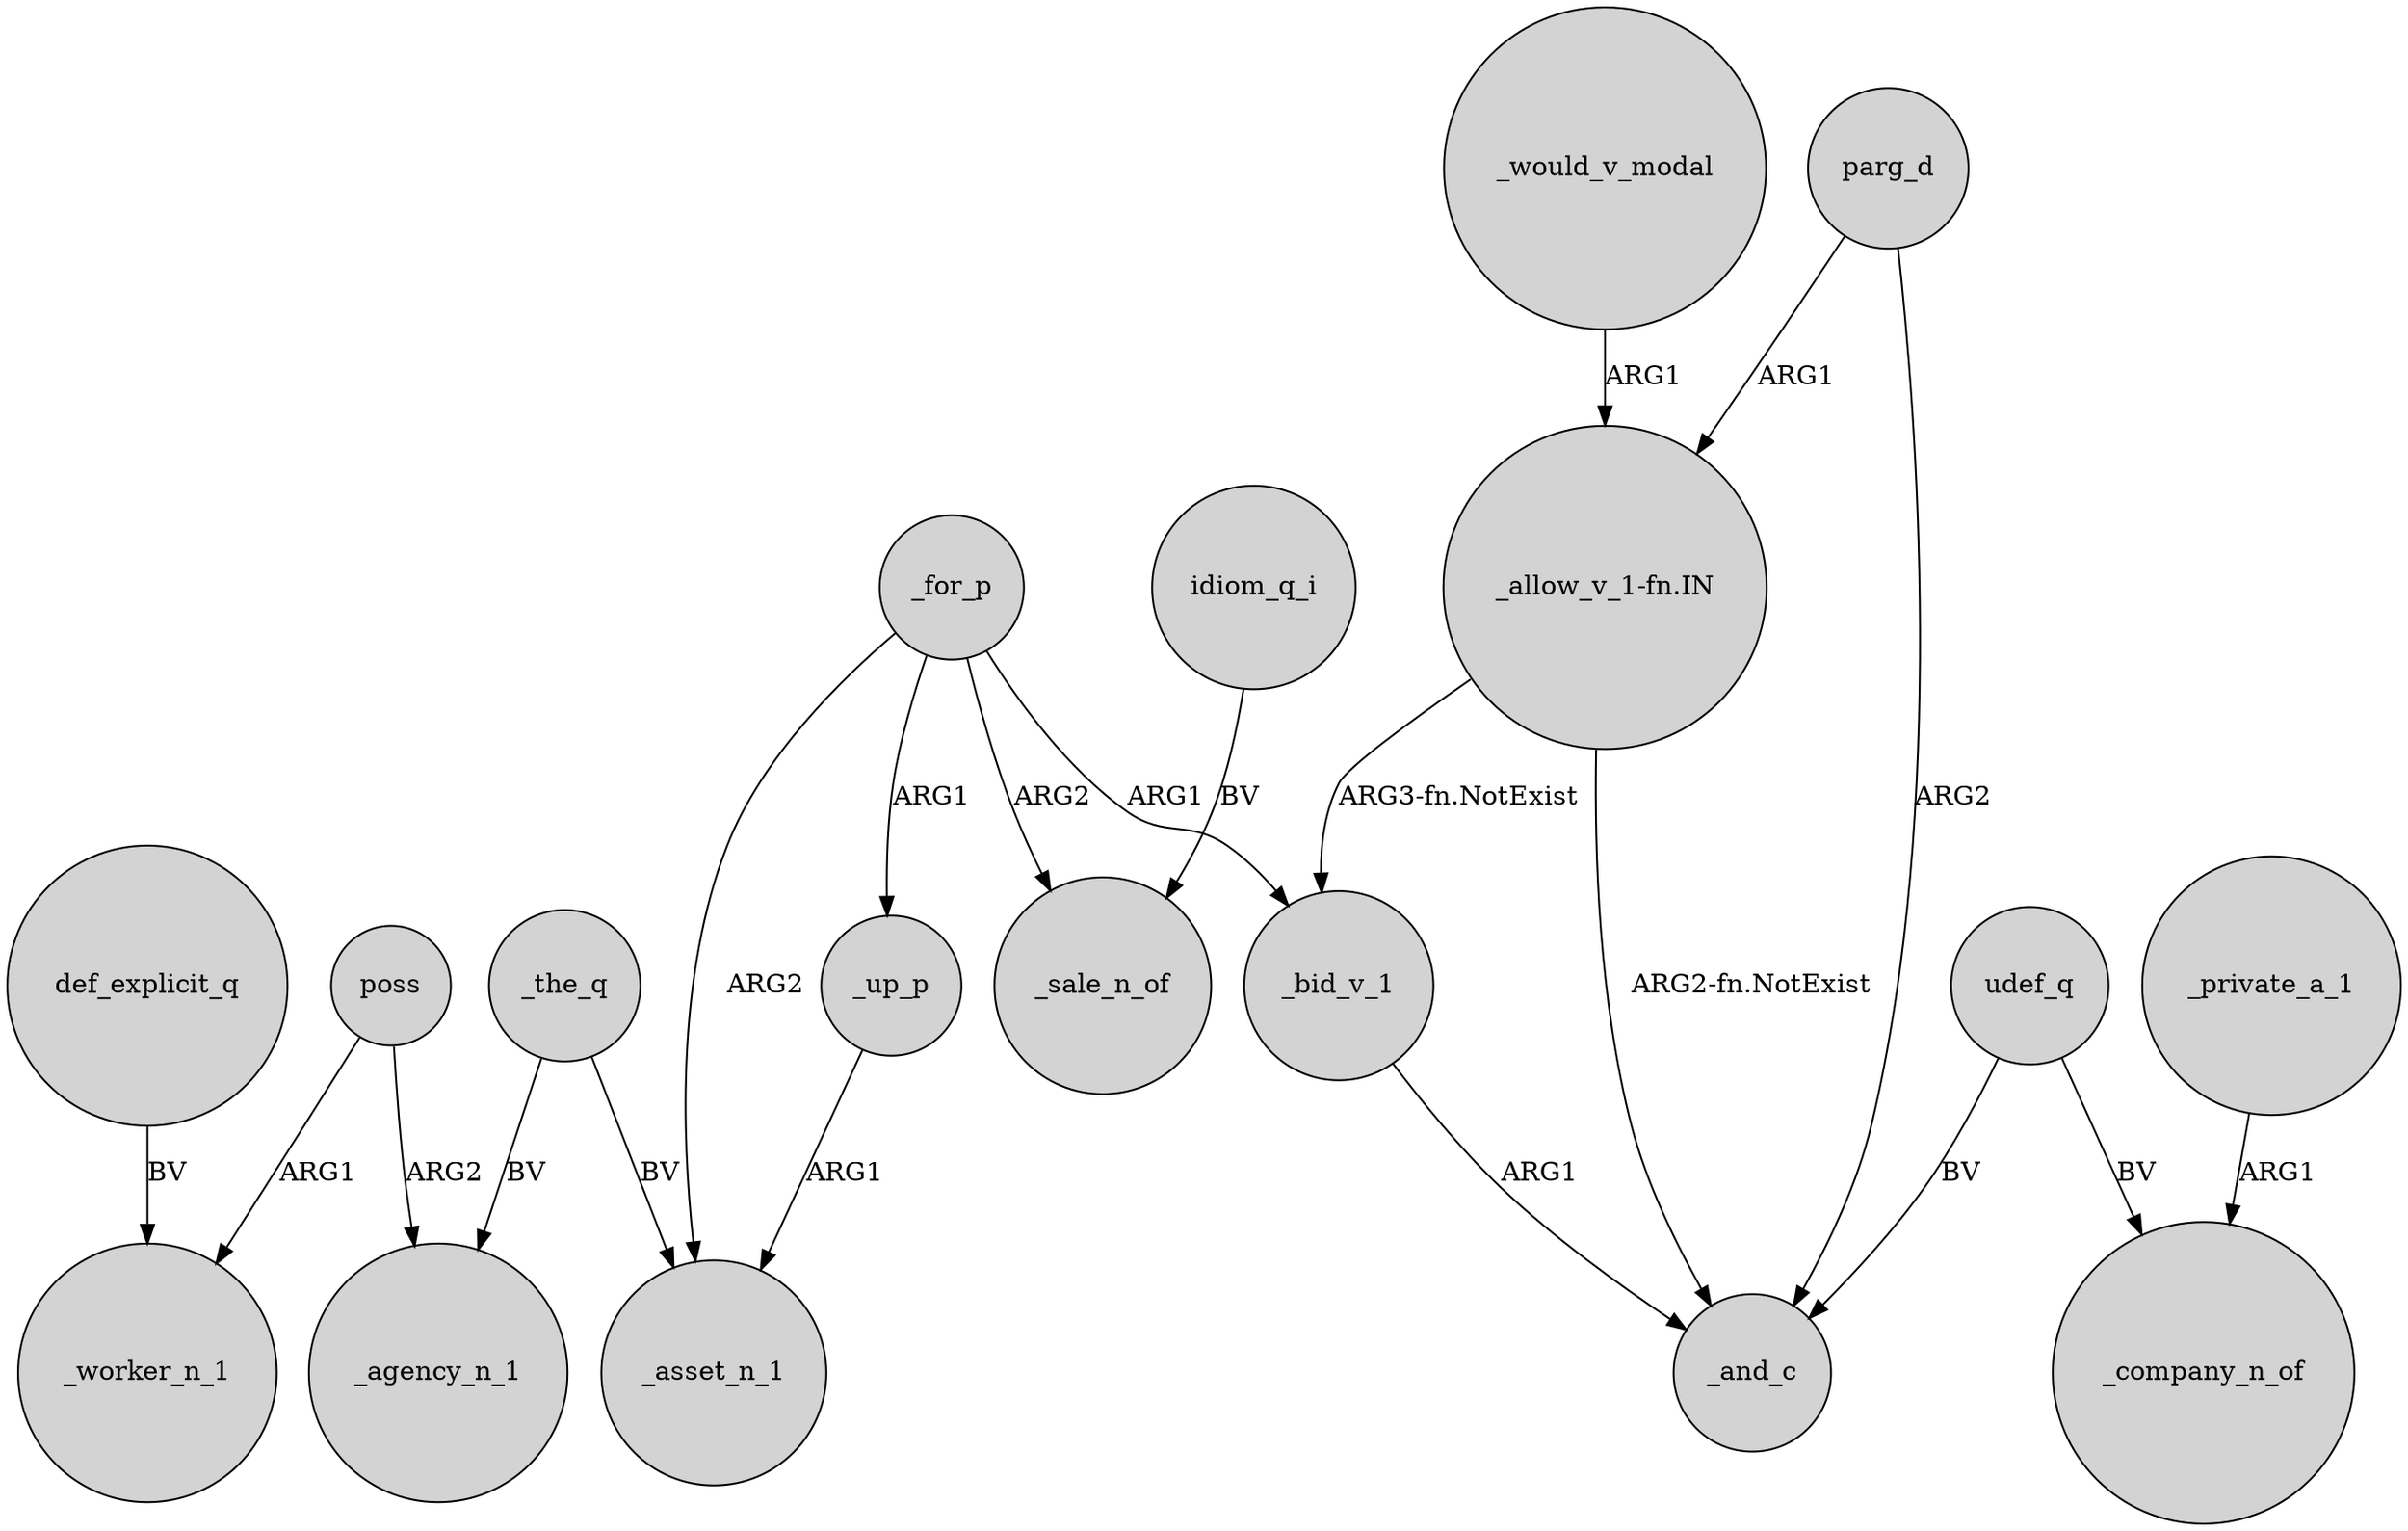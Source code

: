digraph {
	node [shape=circle style=filled]
	poss -> _worker_n_1 [label=ARG1]
	_the_q -> _agency_n_1 [label=BV]
	_for_p -> _bid_v_1 [label=ARG1]
	_for_p -> _sale_n_of [label=ARG2]
	parg_d -> _and_c [label=ARG2]
	_up_p -> _asset_n_1 [label=ARG1]
	idiom_q_i -> _sale_n_of [label=BV]
	_would_v_modal -> "_allow_v_1-fn.IN" [label=ARG1]
	_the_q -> _asset_n_1 [label=BV]
	poss -> _agency_n_1 [label=ARG2]
	def_explicit_q -> _worker_n_1 [label=BV]
	"_allow_v_1-fn.IN" -> _and_c [label="ARG2-fn.NotExist"]
	_bid_v_1 -> _and_c [label=ARG1]
	"_allow_v_1-fn.IN" -> _bid_v_1 [label="ARG3-fn.NotExist"]
	_for_p -> _asset_n_1 [label=ARG2]
	udef_q -> _company_n_of [label=BV]
	udef_q -> _and_c [label=BV]
	parg_d -> "_allow_v_1-fn.IN" [label=ARG1]
	_for_p -> _up_p [label=ARG1]
	_private_a_1 -> _company_n_of [label=ARG1]
}
